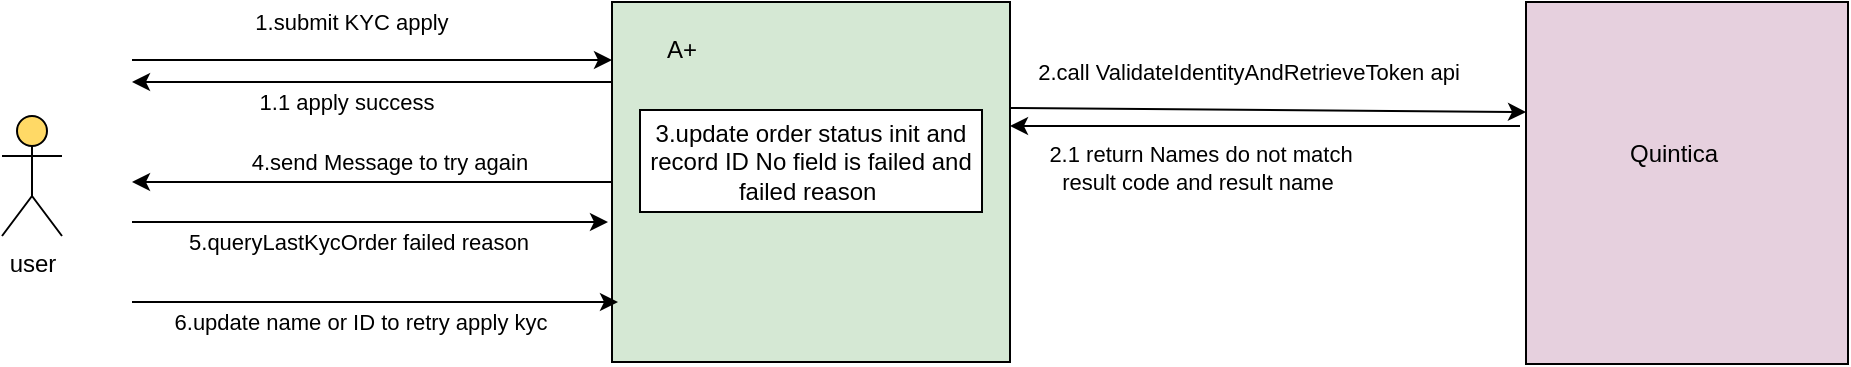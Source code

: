 <mxfile version="14.8.4" type="github">
  <diagram id="kgpKYQtTHZ0yAKxKKP6v" name="Page-1">
    <mxGraphModel dx="1666" dy="771" grid="0" gridSize="10" guides="1" tooltips="1" connect="1" arrows="1" fold="1" page="1" pageScale="1" pageWidth="850" pageHeight="1100" math="0" shadow="0">
      <root>
        <mxCell id="0" />
        <mxCell id="1" parent="0" />
        <mxCell id="hzbBz0ZzwS9mLOkRBPcv-1" value="" style="rounded=0;whiteSpace=wrap;html=1;fillColor=#D5E8D4;" vertex="1" parent="1">
          <mxGeometry x="330" y="160" width="199" height="180" as="geometry" />
        </mxCell>
        <mxCell id="hzbBz0ZzwS9mLOkRBPcv-2" value="user" style="shape=umlActor;verticalLabelPosition=bottom;verticalAlign=top;html=1;outlineConnect=0;fillColor=#FFD966;" vertex="1" parent="1">
          <mxGeometry x="25" y="217" width="30" height="60" as="geometry" />
        </mxCell>
        <mxCell id="hzbBz0ZzwS9mLOkRBPcv-4" value="" style="rounded=0;whiteSpace=wrap;html=1;fillColor=#E6D0DE;" vertex="1" parent="1">
          <mxGeometry x="787" y="160" width="161" height="181" as="geometry" />
        </mxCell>
        <mxCell id="hzbBz0ZzwS9mLOkRBPcv-5" value="A+" style="text;html=1;strokeColor=none;fillColor=none;align=center;verticalAlign=middle;whiteSpace=wrap;rounded=0;" vertex="1" parent="1">
          <mxGeometry x="340" y="167.5" width="50" height="32.5" as="geometry" />
        </mxCell>
        <mxCell id="hzbBz0ZzwS9mLOkRBPcv-6" value="&lt;div class=&quot;lake-content&quot;&gt;&lt;span class=&quot;ne-text&quot;&gt;Quintica&lt;/span&gt;&lt;/div&gt;" style="text;html=1;strokeColor=none;fillColor=none;align=center;verticalAlign=middle;whiteSpace=wrap;rounded=0;" vertex="1" parent="1">
          <mxGeometry x="816" y="208" width="90" height="55" as="geometry" />
        </mxCell>
        <mxCell id="hzbBz0ZzwS9mLOkRBPcv-7" value="1.submit KYC apply&amp;nbsp;" style="endArrow=classic;html=1;" edge="1" parent="1">
          <mxGeometry x="-0.077" y="19" width="50" height="50" relative="1" as="geometry">
            <mxPoint x="90" y="189" as="sourcePoint" />
            <mxPoint x="330" y="189" as="targetPoint" />
            <mxPoint as="offset" />
          </mxGeometry>
        </mxCell>
        <mxCell id="hzbBz0ZzwS9mLOkRBPcv-9" value="2.call ValidateIdentityAndRetrieveToken api" style="endArrow=classic;html=1;" edge="1" parent="1">
          <mxGeometry x="-0.077" y="19" width="50" height="50" relative="1" as="geometry">
            <mxPoint x="529" y="213" as="sourcePoint" />
            <mxPoint x="787" y="215" as="targetPoint" />
            <mxPoint as="offset" />
          </mxGeometry>
        </mxCell>
        <mxCell id="hzbBz0ZzwS9mLOkRBPcv-15" value="" style="endArrow=classic;html=1;" edge="1" parent="1">
          <mxGeometry width="50" height="50" relative="1" as="geometry">
            <mxPoint x="784" y="222" as="sourcePoint" />
            <mxPoint x="529" y="222" as="targetPoint" />
          </mxGeometry>
        </mxCell>
        <mxCell id="hzbBz0ZzwS9mLOkRBPcv-18" value="2.1 return Names do not match &lt;br&gt;result code and result name&amp;nbsp;" style="edgeLabel;html=1;align=center;verticalAlign=middle;resizable=0;points=[];" vertex="1" connectable="0" parent="hzbBz0ZzwS9mLOkRBPcv-15">
          <mxGeometry x="0.229" y="2" relative="1" as="geometry">
            <mxPoint x="-4" y="19" as="offset" />
          </mxGeometry>
        </mxCell>
        <mxCell id="hzbBz0ZzwS9mLOkRBPcv-19" value="" style="endArrow=classic;html=1;" edge="1" parent="1">
          <mxGeometry width="50" height="50" relative="1" as="geometry">
            <mxPoint x="330" y="200" as="sourcePoint" />
            <mxPoint x="90" y="200" as="targetPoint" />
          </mxGeometry>
        </mxCell>
        <mxCell id="hzbBz0ZzwS9mLOkRBPcv-20" value="1.1 apply success" style="edgeLabel;html=1;align=center;verticalAlign=middle;resizable=0;points=[];" vertex="1" connectable="0" parent="hzbBz0ZzwS9mLOkRBPcv-19">
          <mxGeometry x="0.229" y="2" relative="1" as="geometry">
            <mxPoint x="14" y="8" as="offset" />
          </mxGeometry>
        </mxCell>
        <mxCell id="hzbBz0ZzwS9mLOkRBPcv-21" value="3.update order status init and record ID No field is failed and failed reason&amp;nbsp;" style="rounded=0;whiteSpace=wrap;html=1;" vertex="1" parent="1">
          <mxGeometry x="344" y="214" width="171" height="51" as="geometry" />
        </mxCell>
        <mxCell id="hzbBz0ZzwS9mLOkRBPcv-24" value="4.send Message to try again&amp;nbsp;" style="endArrow=classic;html=1;" edge="1" parent="1">
          <mxGeometry x="-0.083" y="-10" width="50" height="50" relative="1" as="geometry">
            <mxPoint x="330" y="250" as="sourcePoint" />
            <mxPoint x="90" y="250" as="targetPoint" />
            <mxPoint as="offset" />
          </mxGeometry>
        </mxCell>
        <mxCell id="hzbBz0ZzwS9mLOkRBPcv-26" value="" style="endArrow=classic;html=1;" edge="1" parent="1">
          <mxGeometry width="50" height="50" relative="1" as="geometry">
            <mxPoint x="90" y="270" as="sourcePoint" />
            <mxPoint x="328" y="270" as="targetPoint" />
          </mxGeometry>
        </mxCell>
        <mxCell id="hzbBz0ZzwS9mLOkRBPcv-27" value="5.queryLastKycOrder failed reason" style="edgeLabel;html=1;align=center;verticalAlign=middle;resizable=0;points=[];" vertex="1" connectable="0" parent="hzbBz0ZzwS9mLOkRBPcv-26">
          <mxGeometry x="-0.391" y="4" relative="1" as="geometry">
            <mxPoint x="40" y="14" as="offset" />
          </mxGeometry>
        </mxCell>
        <mxCell id="hzbBz0ZzwS9mLOkRBPcv-28" value="" style="endArrow=classic;html=1;" edge="1" parent="1">
          <mxGeometry width="50" height="50" relative="1" as="geometry">
            <mxPoint x="90" y="310" as="sourcePoint" />
            <mxPoint x="333" y="310" as="targetPoint" />
          </mxGeometry>
        </mxCell>
        <mxCell id="hzbBz0ZzwS9mLOkRBPcv-29" value="6.update name or ID to retry apply kyc" style="edgeLabel;html=1;align=center;verticalAlign=middle;resizable=0;points=[];" vertex="1" connectable="0" parent="hzbBz0ZzwS9mLOkRBPcv-28">
          <mxGeometry x="-0.391" y="4" relative="1" as="geometry">
            <mxPoint x="40" y="14" as="offset" />
          </mxGeometry>
        </mxCell>
      </root>
    </mxGraphModel>
  </diagram>
</mxfile>
